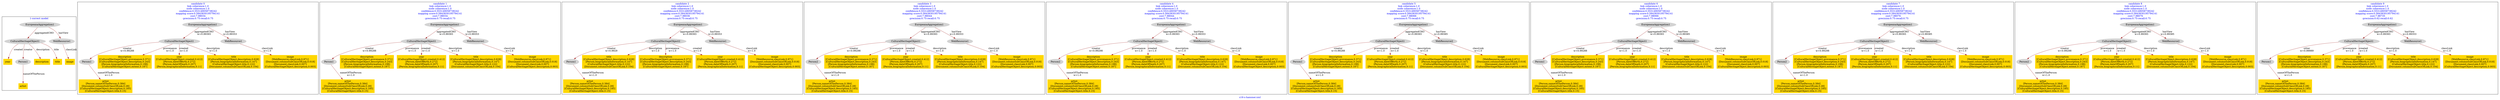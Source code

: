 digraph n0 {
fontcolor="blue"
remincross="true"
label="s16-s-hammer.xml"
subgraph cluster_0 {
label="1-correct model"
n2[style="filled",color="white",fillcolor="lightgray",label="CulturalHeritageObject1"];
n3[shape="plaintext",style="filled",fillcolor="gold",label="year"];
n4[style="filled",color="white",fillcolor="lightgray",label="Person1"];
n5[shape="plaintext",style="filled",fillcolor="gold",label="description"];
n6[shape="plaintext",style="filled",fillcolor="gold",label="title"];
n7[shape="plaintext",style="filled",fillcolor="gold",label="artist"];
n8[style="filled",color="white",fillcolor="lightgray",label="EuropeanaAggregation1"];
n9[style="filled",color="white",fillcolor="lightgray",label="WebResource1"];
n10[shape="plaintext",style="filled",fillcolor="gold",label="image"];
}
subgraph cluster_1 {
label="candidate 0\nlink coherence:1.0\nnode coherence:1.0\nconfidence:0.553149058738242\nmapping score:0.5843830195794141\ncost:7.98034\n-precision:0.75-recall:0.75"
n12[style="filled",color="white",fillcolor="lightgray",label="CulturalHeritageObject1"];
n13[style="filled",color="white",fillcolor="lightgray",label="Person1"];
n14[style="filled",color="white",fillcolor="lightgray",label="EuropeanaAggregation1"];
n15[style="filled",color="white",fillcolor="lightgray",label="WebResource1"];
n16[shape="plaintext",style="filled",fillcolor="gold",label="description\n[CulturalHeritageObject,provenance,0.371]\n[CulturalHeritageObject,description,0.243]\n[Person,biographicalInformation,0.198]\n[CulturalHeritageObject,extent,0.187]"];
n17[shape="plaintext",style="filled",fillcolor="gold",label="year\n[CulturalHeritageObject,created,0.412]\n[Person,dateOfBirth,0.272]\n[Person,dateOfDeath,0.207]\n[Person,biographicalInformation,0.11]"];
n18[shape="plaintext",style="filled",fillcolor="gold",label="title\n[CulturalHeritageObject,description,0.628]\n[Person,biographicalInformation,0.147]\n[CulturalHeritageObject,title,0.122]\n[Document,columnSubClassOfLink,0.104]"];
n19[shape="plaintext",style="filled",fillcolor="gold",label="artist\n[Person,nameOfThePerson,0.384]\n[Document,columnSubClassOfLink,0.28]\n[CulturalHeritageObject,description,0.185]\n[CulturalHeritageObject,title,0.15]"];
n20[shape="plaintext",style="filled",fillcolor="gold",label="image\n[WebResource,classLink,0.971]\n[Document,columnSubClassOfLink,0.018]\n[Document,classLink,0.007]\n[CulturalHeritageObject,description,0.003]"];
}
subgraph cluster_2 {
label="candidate 1\nlink coherence:1.0\nnode coherence:1.0\nconfidence:0.553149058738242\nmapping score:0.5843830195794141\ncost:7.98034\n-precision:0.75-recall:0.75"
n22[style="filled",color="white",fillcolor="lightgray",label="CulturalHeritageObject1"];
n23[style="filled",color="white",fillcolor="lightgray",label="Person1"];
n24[style="filled",color="white",fillcolor="lightgray",label="EuropeanaAggregation1"];
n25[style="filled",color="white",fillcolor="lightgray",label="WebResource1"];
n26[shape="plaintext",style="filled",fillcolor="gold",label="description\n[CulturalHeritageObject,provenance,0.371]\n[CulturalHeritageObject,description,0.243]\n[Person,biographicalInformation,0.198]\n[CulturalHeritageObject,extent,0.187]"];
n27[shape="plaintext",style="filled",fillcolor="gold",label="year\n[CulturalHeritageObject,created,0.412]\n[Person,dateOfBirth,0.272]\n[Person,dateOfDeath,0.207]\n[Person,biographicalInformation,0.11]"];
n28[shape="plaintext",style="filled",fillcolor="gold",label="title\n[CulturalHeritageObject,description,0.628]\n[Person,biographicalInformation,0.147]\n[CulturalHeritageObject,title,0.122]\n[Document,columnSubClassOfLink,0.104]"];
n29[shape="plaintext",style="filled",fillcolor="gold",label="artist\n[Person,nameOfThePerson,0.384]\n[Document,columnSubClassOfLink,0.28]\n[CulturalHeritageObject,description,0.185]\n[CulturalHeritageObject,title,0.15]"];
n30[shape="plaintext",style="filled",fillcolor="gold",label="image\n[WebResource,classLink,0.971]\n[Document,columnSubClassOfLink,0.018]\n[Document,classLink,0.007]\n[CulturalHeritageObject,description,0.003]"];
}
subgraph cluster_3 {
label="candidate 2\nlink coherence:1.0\nnode coherence:1.0\nconfidence:0.553149058738242\nmapping score:0.5843830195794141\ncost:7.98036\n-precision:0.75-recall:0.75"
n32[style="filled",color="white",fillcolor="lightgray",label="CulturalHeritageObject2"];
n33[style="filled",color="white",fillcolor="lightgray",label="Person1"];
n34[style="filled",color="white",fillcolor="lightgray",label="EuropeanaAggregation1"];
n35[style="filled",color="white",fillcolor="lightgray",label="WebResource1"];
n36[shape="plaintext",style="filled",fillcolor="gold",label="title\n[CulturalHeritageObject,description,0.628]\n[Person,biographicalInformation,0.147]\n[CulturalHeritageObject,title,0.122]\n[Document,columnSubClassOfLink,0.104]"];
n37[shape="plaintext",style="filled",fillcolor="gold",label="description\n[CulturalHeritageObject,provenance,0.371]\n[CulturalHeritageObject,description,0.243]\n[Person,biographicalInformation,0.198]\n[CulturalHeritageObject,extent,0.187]"];
n38[shape="plaintext",style="filled",fillcolor="gold",label="artist\n[Person,nameOfThePerson,0.384]\n[Document,columnSubClassOfLink,0.28]\n[CulturalHeritageObject,description,0.185]\n[CulturalHeritageObject,title,0.15]"];
n39[shape="plaintext",style="filled",fillcolor="gold",label="year\n[CulturalHeritageObject,created,0.412]\n[Person,dateOfBirth,0.272]\n[Person,dateOfDeath,0.207]\n[Person,biographicalInformation,0.11]"];
n40[shape="plaintext",style="filled",fillcolor="gold",label="image\n[WebResource,classLink,0.971]\n[Document,columnSubClassOfLink,0.018]\n[Document,classLink,0.007]\n[CulturalHeritageObject,description,0.003]"];
}
subgraph cluster_4 {
label="candidate 3\nlink coherence:1.0\nnode coherence:1.0\nconfidence:0.553149058738242\nmapping score:0.5843830195794141\ncost:7.98044\n-precision:0.75-recall:0.75"
n42[style="filled",color="white",fillcolor="lightgray",label="CulturalHeritageObject1"];
n43[style="filled",color="white",fillcolor="lightgray",label="Person2"];
n44[style="filled",color="white",fillcolor="lightgray",label="EuropeanaAggregation1"];
n45[style="filled",color="white",fillcolor="lightgray",label="WebResource1"];
n46[shape="plaintext",style="filled",fillcolor="gold",label="description\n[CulturalHeritageObject,provenance,0.371]\n[CulturalHeritageObject,description,0.243]\n[Person,biographicalInformation,0.198]\n[CulturalHeritageObject,extent,0.187]"];
n47[shape="plaintext",style="filled",fillcolor="gold",label="artist\n[Person,nameOfThePerson,0.384]\n[Document,columnSubClassOfLink,0.28]\n[CulturalHeritageObject,description,0.185]\n[CulturalHeritageObject,title,0.15]"];
n48[shape="plaintext",style="filled",fillcolor="gold",label="year\n[CulturalHeritageObject,created,0.412]\n[Person,dateOfBirth,0.272]\n[Person,dateOfDeath,0.207]\n[Person,biographicalInformation,0.11]"];
n49[shape="plaintext",style="filled",fillcolor="gold",label="title\n[CulturalHeritageObject,description,0.628]\n[Person,biographicalInformation,0.147]\n[CulturalHeritageObject,title,0.122]\n[Document,columnSubClassOfLink,0.104]"];
n50[shape="plaintext",style="filled",fillcolor="gold",label="image\n[WebResource,classLink,0.971]\n[Document,columnSubClassOfLink,0.018]\n[Document,classLink,0.007]\n[CulturalHeritageObject,description,0.003]"];
}
subgraph cluster_5 {
label="candidate 4\nlink coherence:1.0\nnode coherence:1.0\nconfidence:0.553149058738242\nmapping score:0.5843830195794141\ncost:7.98044\n-precision:0.75-recall:0.75"
n52[style="filled",color="white",fillcolor="lightgray",label="CulturalHeritageObject1"];
n53[style="filled",color="white",fillcolor="lightgray",label="Person2"];
n54[style="filled",color="white",fillcolor="lightgray",label="EuropeanaAggregation1"];
n55[style="filled",color="white",fillcolor="lightgray",label="WebResource1"];
n56[shape="plaintext",style="filled",fillcolor="gold",label="description\n[CulturalHeritageObject,provenance,0.371]\n[CulturalHeritageObject,description,0.243]\n[Person,biographicalInformation,0.198]\n[CulturalHeritageObject,extent,0.187]"];
n57[shape="plaintext",style="filled",fillcolor="gold",label="artist\n[Person,nameOfThePerson,0.384]\n[Document,columnSubClassOfLink,0.28]\n[CulturalHeritageObject,description,0.185]\n[CulturalHeritageObject,title,0.15]"];
n58[shape="plaintext",style="filled",fillcolor="gold",label="year\n[CulturalHeritageObject,created,0.412]\n[Person,dateOfBirth,0.272]\n[Person,dateOfDeath,0.207]\n[Person,biographicalInformation,0.11]"];
n59[shape="plaintext",style="filled",fillcolor="gold",label="title\n[CulturalHeritageObject,description,0.628]\n[Person,biographicalInformation,0.147]\n[CulturalHeritageObject,title,0.122]\n[Document,columnSubClassOfLink,0.104]"];
n60[shape="plaintext",style="filled",fillcolor="gold",label="image\n[WebResource,classLink,0.971]\n[Document,columnSubClassOfLink,0.018]\n[Document,classLink,0.007]\n[CulturalHeritageObject,description,0.003]"];
}
subgraph cluster_6 {
label="candidate 5\nlink coherence:1.0\nnode coherence:1.0\nconfidence:0.553149058738242\nmapping score:0.5843830195794141\ncost:7.98066\n-precision:0.75-recall:0.75"
n62[style="filled",color="white",fillcolor="lightgray",label="CulturalHeritageObject1"];
n63[style="filled",color="white",fillcolor="lightgray",label="Person1"];
n64[style="filled",color="white",fillcolor="lightgray",label="EuropeanaAggregation1"];
n65[style="filled",color="white",fillcolor="lightgray",label="WebResource2"];
n66[shape="plaintext",style="filled",fillcolor="gold",label="description\n[CulturalHeritageObject,provenance,0.371]\n[CulturalHeritageObject,description,0.243]\n[Person,biographicalInformation,0.198]\n[CulturalHeritageObject,extent,0.187]"];
n67[shape="plaintext",style="filled",fillcolor="gold",label="year\n[CulturalHeritageObject,created,0.412]\n[Person,dateOfBirth,0.272]\n[Person,dateOfDeath,0.207]\n[Person,biographicalInformation,0.11]"];
n68[shape="plaintext",style="filled",fillcolor="gold",label="image\n[WebResource,classLink,0.971]\n[Document,columnSubClassOfLink,0.018]\n[Document,classLink,0.007]\n[CulturalHeritageObject,description,0.003]"];
n69[shape="plaintext",style="filled",fillcolor="gold",label="title\n[CulturalHeritageObject,description,0.628]\n[Person,biographicalInformation,0.147]\n[CulturalHeritageObject,title,0.122]\n[Document,columnSubClassOfLink,0.104]"];
n70[shape="plaintext",style="filled",fillcolor="gold",label="artist\n[Person,nameOfThePerson,0.384]\n[Document,columnSubClassOfLink,0.28]\n[CulturalHeritageObject,description,0.185]\n[CulturalHeritageObject,title,0.15]"];
}
subgraph cluster_7 {
label="candidate 6\nlink coherence:1.0\nnode coherence:1.0\nconfidence:0.553149058738242\nmapping score:0.5843830195794141\ncost:7.98066\n-precision:0.75-recall:0.75"
n72[style="filled",color="white",fillcolor="lightgray",label="CulturalHeritageObject1"];
n73[style="filled",color="white",fillcolor="lightgray",label="Person1"];
n74[style="filled",color="white",fillcolor="lightgray",label="EuropeanaAggregation1"];
n75[style="filled",color="white",fillcolor="lightgray",label="WebResource2"];
n76[shape="plaintext",style="filled",fillcolor="gold",label="description\n[CulturalHeritageObject,provenance,0.371]\n[CulturalHeritageObject,description,0.243]\n[Person,biographicalInformation,0.198]\n[CulturalHeritageObject,extent,0.187]"];
n77[shape="plaintext",style="filled",fillcolor="gold",label="year\n[CulturalHeritageObject,created,0.412]\n[Person,dateOfBirth,0.272]\n[Person,dateOfDeath,0.207]\n[Person,biographicalInformation,0.11]"];
n78[shape="plaintext",style="filled",fillcolor="gold",label="image\n[WebResource,classLink,0.971]\n[Document,columnSubClassOfLink,0.018]\n[Document,classLink,0.007]\n[CulturalHeritageObject,description,0.003]"];
n79[shape="plaintext",style="filled",fillcolor="gold",label="title\n[CulturalHeritageObject,description,0.628]\n[Person,biographicalInformation,0.147]\n[CulturalHeritageObject,title,0.122]\n[Document,columnSubClassOfLink,0.104]"];
n80[shape="plaintext",style="filled",fillcolor="gold",label="artist\n[Person,nameOfThePerson,0.384]\n[Document,columnSubClassOfLink,0.28]\n[CulturalHeritageObject,description,0.185]\n[CulturalHeritageObject,title,0.15]"];
}
subgraph cluster_8 {
label="candidate 7\nlink coherence:1.0\nnode coherence:1.0\nconfidence:0.553149058738242\nmapping score:0.5843830195794141\ncost:7.98076\n-precision:0.75-recall:0.75"
n82[style="filled",color="white",fillcolor="lightgray",label="CulturalHeritageObject1"];
n83[style="filled",color="white",fillcolor="lightgray",label="Person2"];
n84[style="filled",color="white",fillcolor="lightgray",label="EuropeanaAggregation1"];
n85[style="filled",color="white",fillcolor="lightgray",label="WebResource2"];
n86[shape="plaintext",style="filled",fillcolor="gold",label="description\n[CulturalHeritageObject,provenance,0.371]\n[CulturalHeritageObject,description,0.243]\n[Person,biographicalInformation,0.198]\n[CulturalHeritageObject,extent,0.187]"];
n87[shape="plaintext",style="filled",fillcolor="gold",label="artist\n[Person,nameOfThePerson,0.384]\n[Document,columnSubClassOfLink,0.28]\n[CulturalHeritageObject,description,0.185]\n[CulturalHeritageObject,title,0.15]"];
n88[shape="plaintext",style="filled",fillcolor="gold",label="year\n[CulturalHeritageObject,created,0.412]\n[Person,dateOfBirth,0.272]\n[Person,dateOfDeath,0.207]\n[Person,biographicalInformation,0.11]"];
n89[shape="plaintext",style="filled",fillcolor="gold",label="image\n[WebResource,classLink,0.971]\n[Document,columnSubClassOfLink,0.018]\n[Document,classLink,0.007]\n[CulturalHeritageObject,description,0.003]"];
n90[shape="plaintext",style="filled",fillcolor="gold",label="title\n[CulturalHeritageObject,description,0.628]\n[Person,biographicalInformation,0.147]\n[CulturalHeritageObject,title,0.122]\n[Document,columnSubClassOfLink,0.104]"];
}
subgraph cluster_9 {
label="candidate 8\nlink coherence:1.0\nnode coherence:1.0\nconfidence:0.553149058738242\nmapping score:0.5843830195794141\ncost:7.98076\n-precision:0.75-recall:0.75"
n92[style="filled",color="white",fillcolor="lightgray",label="CulturalHeritageObject1"];
n93[style="filled",color="white",fillcolor="lightgray",label="Person2"];
n94[style="filled",color="white",fillcolor="lightgray",label="EuropeanaAggregation1"];
n95[style="filled",color="white",fillcolor="lightgray",label="WebResource2"];
n96[shape="plaintext",style="filled",fillcolor="gold",label="description\n[CulturalHeritageObject,provenance,0.371]\n[CulturalHeritageObject,description,0.243]\n[Person,biographicalInformation,0.198]\n[CulturalHeritageObject,extent,0.187]"];
n97[shape="plaintext",style="filled",fillcolor="gold",label="artist\n[Person,nameOfThePerson,0.384]\n[Document,columnSubClassOfLink,0.28]\n[CulturalHeritageObject,description,0.185]\n[CulturalHeritageObject,title,0.15]"];
n98[shape="plaintext",style="filled",fillcolor="gold",label="year\n[CulturalHeritageObject,created,0.412]\n[Person,dateOfBirth,0.272]\n[Person,dateOfDeath,0.207]\n[Person,biographicalInformation,0.11]"];
n99[shape="plaintext",style="filled",fillcolor="gold",label="image\n[WebResource,classLink,0.971]\n[Document,columnSubClassOfLink,0.018]\n[Document,classLink,0.007]\n[CulturalHeritageObject,description,0.003]"];
n100[shape="plaintext",style="filled",fillcolor="gold",label="title\n[CulturalHeritageObject,description,0.628]\n[Person,biographicalInformation,0.147]\n[CulturalHeritageObject,title,0.122]\n[Document,columnSubClassOfLink,0.104]"];
}
subgraph cluster_10 {
label="candidate 9\nlink coherence:1.0\nnode coherence:1.0\nconfidence:0.553149058738242\nmapping score:0.5843830195794141\ncost:7.98735\n-precision:0.62-recall:0.62"
n102[style="filled",color="white",fillcolor="lightgray",label="CulturalHeritageObject1"];
n103[style="filled",color="white",fillcolor="lightgray",label="Person1"];
n104[style="filled",color="white",fillcolor="lightgray",label="EuropeanaAggregation1"];
n105[style="filled",color="white",fillcolor="lightgray",label="WebResource1"];
n106[shape="plaintext",style="filled",fillcolor="gold",label="description\n[CulturalHeritageObject,provenance,0.371]\n[CulturalHeritageObject,description,0.243]\n[Person,biographicalInformation,0.198]\n[CulturalHeritageObject,extent,0.187]"];
n107[shape="plaintext",style="filled",fillcolor="gold",label="year\n[CulturalHeritageObject,created,0.412]\n[Person,dateOfBirth,0.272]\n[Person,dateOfDeath,0.207]\n[Person,biographicalInformation,0.11]"];
n108[shape="plaintext",style="filled",fillcolor="gold",label="title\n[CulturalHeritageObject,description,0.628]\n[Person,biographicalInformation,0.147]\n[CulturalHeritageObject,title,0.122]\n[Document,columnSubClassOfLink,0.104]"];
n109[shape="plaintext",style="filled",fillcolor="gold",label="artist\n[Person,nameOfThePerson,0.384]\n[Document,columnSubClassOfLink,0.28]\n[CulturalHeritageObject,description,0.185]\n[CulturalHeritageObject,title,0.15]"];
n110[shape="plaintext",style="filled",fillcolor="gold",label="image\n[WebResource,classLink,0.971]\n[Document,columnSubClassOfLink,0.018]\n[Document,classLink,0.007]\n[CulturalHeritageObject,description,0.003]"];
}
n2 -> n3[color="brown",fontcolor="black",label="created"]
n2 -> n4[color="brown",fontcolor="black",label="creator"]
n2 -> n5[color="brown",fontcolor="black",label="description"]
n2 -> n6[color="brown",fontcolor="black",label="title"]
n4 -> n7[color="brown",fontcolor="black",label="nameOfThePerson"]
n8 -> n2[color="brown",fontcolor="black",label="aggregatedCHO"]
n8 -> n9[color="brown",fontcolor="black",label="hasView"]
n9 -> n10[color="brown",fontcolor="black",label="classLink"]
n12 -> n13[color="brown",fontcolor="black",label="creator\nw=0.99288"]
n14 -> n12[color="brown",fontcolor="black",label="aggregatedCHO\nw=0.99393"]
n14 -> n15[color="brown",fontcolor="black",label="hasView\nw=0.99353"]
n12 -> n16[color="brown",fontcolor="black",label="provenance\nw=1.0"]
n12 -> n17[color="brown",fontcolor="black",label="created\nw=1.0"]
n12 -> n18[color="brown",fontcolor="black",label="description\nw=1.0"]
n13 -> n19[color="brown",fontcolor="black",label="nameOfThePerson\nw=1.0"]
n15 -> n20[color="brown",fontcolor="black",label="classLink\nw=1.0"]
n22 -> n23[color="brown",fontcolor="black",label="creator\nw=0.99288"]
n24 -> n22[color="brown",fontcolor="black",label="aggregatedCHO\nw=0.99393"]
n24 -> n25[color="brown",fontcolor="black",label="hasView\nw=0.99353"]
n22 -> n26[color="brown",fontcolor="black",label="provenance\nw=1.0"]
n22 -> n27[color="brown",fontcolor="black",label="created\nw=1.0"]
n22 -> n28[color="brown",fontcolor="black",label="description\nw=1.0"]
n23 -> n29[color="brown",fontcolor="black",label="nameOfThePerson\nw=1.0"]
n25 -> n30[color="brown",fontcolor="black",label="classLink\nw=1.0"]
n32 -> n33[color="brown",fontcolor="black",label="creator\nw=0.9929"]
n34 -> n32[color="brown",fontcolor="black",label="aggregatedCHO\nw=0.99393"]
n34 -> n35[color="brown",fontcolor="black",label="hasView\nw=0.99353"]
n32 -> n36[color="brown",fontcolor="black",label="description\nw=1.0"]
n32 -> n37[color="brown",fontcolor="black",label="provenance\nw=1.0"]
n33 -> n38[color="brown",fontcolor="black",label="nameOfThePerson\nw=1.0"]
n32 -> n39[color="brown",fontcolor="black",label="created\nw=1.0"]
n35 -> n40[color="brown",fontcolor="black",label="classLink\nw=1.0"]
n42 -> n43[color="brown",fontcolor="black",label="creator\nw=0.99298"]
n44 -> n42[color="brown",fontcolor="black",label="aggregatedCHO\nw=0.99393"]
n44 -> n45[color="brown",fontcolor="black",label="hasView\nw=0.99353"]
n42 -> n46[color="brown",fontcolor="black",label="provenance\nw=1.0"]
n43 -> n47[color="brown",fontcolor="black",label="nameOfThePerson\nw=1.0"]
n42 -> n48[color="brown",fontcolor="black",label="created\nw=1.0"]
n42 -> n49[color="brown",fontcolor="black",label="description\nw=1.0"]
n45 -> n50[color="brown",fontcolor="black",label="classLink\nw=1.0"]
n52 -> n53[color="brown",fontcolor="black",label="creator\nw=0.99298"]
n54 -> n52[color="brown",fontcolor="black",label="aggregatedCHO\nw=0.99393"]
n54 -> n55[color="brown",fontcolor="black",label="hasView\nw=0.99353"]
n52 -> n56[color="brown",fontcolor="black",label="provenance\nw=1.0"]
n53 -> n57[color="brown",fontcolor="black",label="nameOfThePerson\nw=1.0"]
n52 -> n58[color="brown",fontcolor="black",label="created\nw=1.0"]
n52 -> n59[color="brown",fontcolor="black",label="description\nw=1.0"]
n55 -> n60[color="brown",fontcolor="black",label="classLink\nw=1.0"]
n62 -> n63[color="brown",fontcolor="black",label="creator\nw=0.99288"]
n64 -> n62[color="brown",fontcolor="black",label="aggregatedCHO\nw=0.99393"]
n64 -> n65[color="brown",fontcolor="black",label="hasView\nw=0.99385"]
n62 -> n66[color="brown",fontcolor="black",label="provenance\nw=1.0"]
n62 -> n67[color="brown",fontcolor="black",label="created\nw=1.0"]
n65 -> n68[color="brown",fontcolor="black",label="classLink\nw=1.0"]
n62 -> n69[color="brown",fontcolor="black",label="description\nw=1.0"]
n63 -> n70[color="brown",fontcolor="black",label="nameOfThePerson\nw=1.0"]
n72 -> n73[color="brown",fontcolor="black",label="creator\nw=0.99288"]
n74 -> n72[color="brown",fontcolor="black",label="aggregatedCHO\nw=0.99393"]
n74 -> n75[color="brown",fontcolor="black",label="hasView\nw=0.99385"]
n72 -> n76[color="brown",fontcolor="black",label="provenance\nw=1.0"]
n72 -> n77[color="brown",fontcolor="black",label="created\nw=1.0"]
n75 -> n78[color="brown",fontcolor="black",label="classLink\nw=1.0"]
n72 -> n79[color="brown",fontcolor="black",label="description\nw=1.0"]
n73 -> n80[color="brown",fontcolor="black",label="nameOfThePerson\nw=1.0"]
n82 -> n83[color="brown",fontcolor="black",label="creator\nw=0.99298"]
n84 -> n82[color="brown",fontcolor="black",label="aggregatedCHO\nw=0.99393"]
n84 -> n85[color="brown",fontcolor="black",label="hasView\nw=0.99385"]
n82 -> n86[color="brown",fontcolor="black",label="provenance\nw=1.0"]
n83 -> n87[color="brown",fontcolor="black",label="nameOfThePerson\nw=1.0"]
n82 -> n88[color="brown",fontcolor="black",label="created\nw=1.0"]
n85 -> n89[color="brown",fontcolor="black",label="classLink\nw=1.0"]
n82 -> n90[color="brown",fontcolor="black",label="description\nw=1.0"]
n92 -> n93[color="brown",fontcolor="black",label="creator\nw=0.99298"]
n94 -> n92[color="brown",fontcolor="black",label="aggregatedCHO\nw=0.99393"]
n94 -> n95[color="brown",fontcolor="black",label="hasView\nw=0.99385"]
n92 -> n96[color="brown",fontcolor="black",label="provenance\nw=1.0"]
n93 -> n97[color="brown",fontcolor="black",label="nameOfThePerson\nw=1.0"]
n92 -> n98[color="brown",fontcolor="black",label="created\nw=1.0"]
n95 -> n99[color="brown",fontcolor="black",label="classLink\nw=1.0"]
n92 -> n100[color="brown",fontcolor="black",label="description\nw=1.0"]
n102 -> n103[color="brown",fontcolor="black",label="sitter\nw=0.99989"]
n104 -> n102[color="brown",fontcolor="black",label="aggregatedCHO\nw=0.99393"]
n104 -> n105[color="brown",fontcolor="black",label="hasView\nw=0.99353"]
n102 -> n106[color="brown",fontcolor="black",label="provenance\nw=1.0"]
n102 -> n107[color="brown",fontcolor="black",label="created\nw=1.0"]
n102 -> n108[color="brown",fontcolor="black",label="description\nw=1.0"]
n103 -> n109[color="brown",fontcolor="black",label="nameOfThePerson\nw=1.0"]
n105 -> n110[color="brown",fontcolor="black",label="classLink\nw=1.0"]
}
